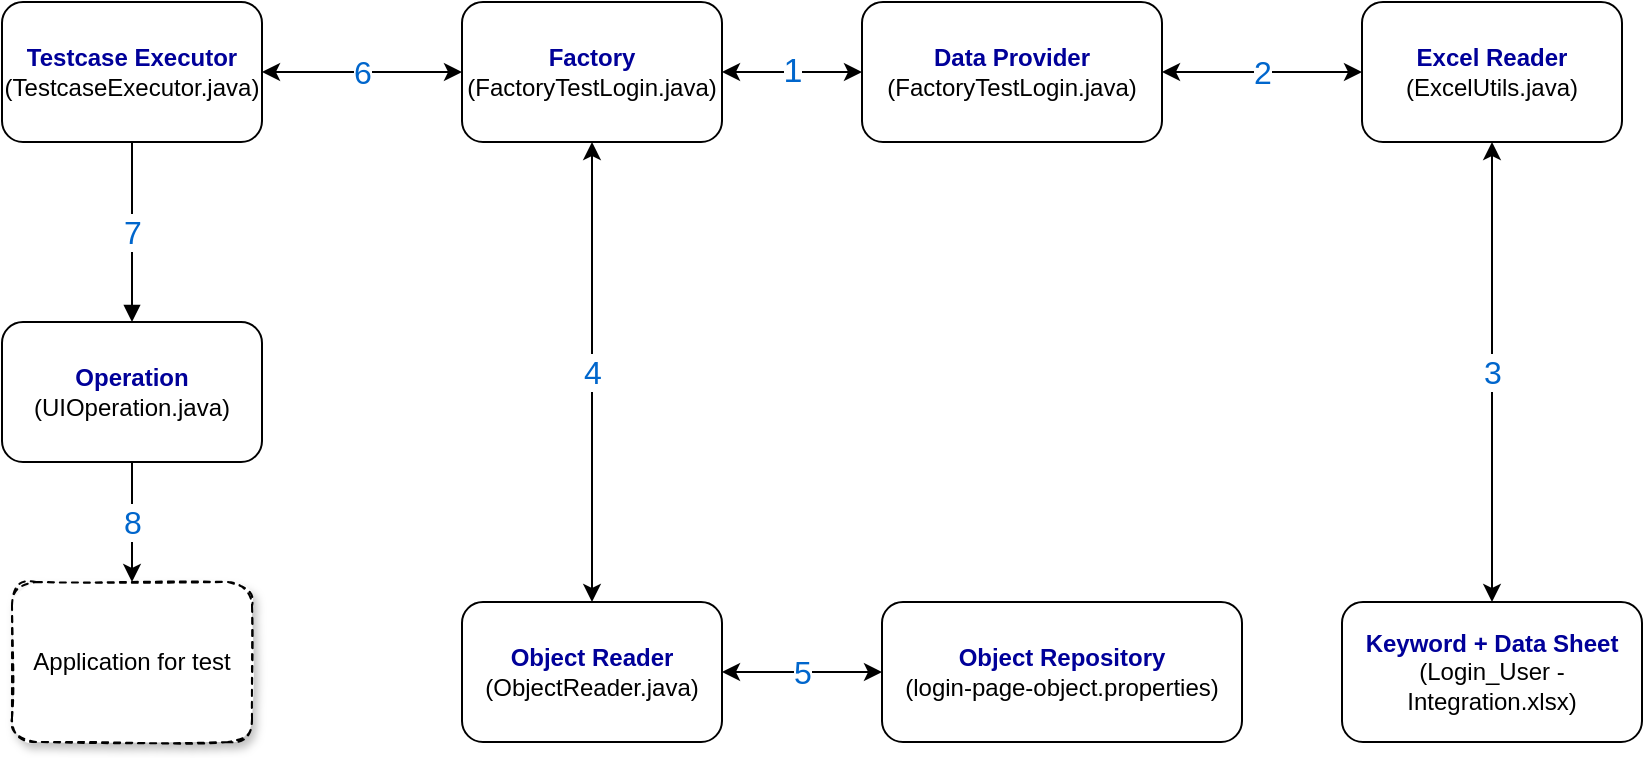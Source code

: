 <mxfile version="14.5.1" type="device"><diagram id="CbIC0Hk3f0csH33IZVF6" name="Page-1"><mxGraphModel dx="1038" dy="607" grid="1" gridSize="10" guides="1" tooltips="1" connect="1" arrows="1" fold="1" page="1" pageScale="1" pageWidth="850" pageHeight="1100" math="0" shadow="0"><root><mxCell id="0"/><mxCell id="1" parent="0"/><mxCell id="0s5jMOxjTZHCwOxm6zj8-1" value="&lt;font color=&quot;#000099&quot;&gt;&lt;b&gt;Testcase Executor&lt;/b&gt;&lt;/font&gt;&lt;br&gt;(TestcaseExecutor.java)" style="rounded=1;whiteSpace=wrap;html=1;" parent="1" vertex="1"><mxGeometry x="20" y="170" width="130" height="70" as="geometry"/></mxCell><mxCell id="0s5jMOxjTZHCwOxm6zj8-2" value="&lt;b style=&quot;color: rgb(0 , 0 , 153)&quot;&gt;Data Provider&lt;/b&gt;&lt;br&gt;(FactoryTestLogin.java)" style="rounded=1;whiteSpace=wrap;html=1;" parent="1" vertex="1"><mxGeometry x="450" y="170" width="150" height="70" as="geometry"/></mxCell><mxCell id="0s5jMOxjTZHCwOxm6zj8-3" value="&lt;b style=&quot;color: rgb(0 , 0 , 153)&quot;&gt;Excel Reader&lt;/b&gt;&lt;br&gt;(ExcelUtils.java)" style="rounded=1;whiteSpace=wrap;html=1;" parent="1" vertex="1"><mxGeometry x="700" y="170" width="130" height="70" as="geometry"/></mxCell><mxCell id="0s5jMOxjTZHCwOxm6zj8-4" value="&lt;b style=&quot;color: rgb(0 , 0 , 153)&quot;&gt;Keyword + Data Sheet&lt;/b&gt;&lt;br&gt;(Login_User - Integration.xlsx)" style="rounded=1;whiteSpace=wrap;html=1;" parent="1" vertex="1"><mxGeometry x="690" y="470" width="150" height="70" as="geometry"/></mxCell><mxCell id="0s5jMOxjTZHCwOxm6zj8-5" value="&lt;b style=&quot;color: rgb(0 , 0 , 153)&quot;&gt;Factory&lt;/b&gt;&lt;br&gt;(FactoryTestLogin.java)" style="rounded=1;whiteSpace=wrap;html=1;" parent="1" vertex="1"><mxGeometry x="250" y="170" width="130" height="70" as="geometry"/></mxCell><mxCell id="0s5jMOxjTZHCwOxm6zj8-8" value="8" style="edgeStyle=orthogonalEdgeStyle;rounded=0;orthogonalLoop=1;jettySize=auto;html=1;exitX=0.5;exitY=1;exitDx=0;exitDy=0;fontSize=16;fontColor=#0066CC;" parent="1" source="0s5jMOxjTZHCwOxm6zj8-6" target="0s5jMOxjTZHCwOxm6zj8-7" edge="1"><mxGeometry relative="1" as="geometry"/></mxCell><mxCell id="0s5jMOxjTZHCwOxm6zj8-6" value="&lt;font color=&quot;#000099&quot; style=&quot;font-weight: bold&quot;&gt;Operation&lt;/font&gt;&lt;br&gt;(UIOperation.java)" style="rounded=1;whiteSpace=wrap;html=1;" parent="1" vertex="1"><mxGeometry x="20" y="330" width="130" height="70" as="geometry"/></mxCell><mxCell id="0s5jMOxjTZHCwOxm6zj8-7" value="Application for test" style="shape=ext;rounded=1;html=1;whiteSpace=wrap;dashed=1;shadow=1;sketch=1;glass=0;" parent="1" vertex="1"><mxGeometry x="25" y="460" width="120" height="80" as="geometry"/></mxCell><mxCell id="0s5jMOxjTZHCwOxm6zj8-9" value="7" style="endArrow=block;endFill=1;endSize=6;html=1;exitX=0.5;exitY=1;exitDx=0;exitDy=0;entryX=0.5;entryY=0;entryDx=0;entryDy=0;fontSize=16;fontColor=#0066CC;" parent="1" source="0s5jMOxjTZHCwOxm6zj8-1" target="0s5jMOxjTZHCwOxm6zj8-6" edge="1"><mxGeometry width="100" relative="1" as="geometry"><mxPoint x="300" y="390" as="sourcePoint"/><mxPoint x="400" y="390" as="targetPoint"/></mxGeometry></mxCell><mxCell id="0s5jMOxjTZHCwOxm6zj8-10" value="6" style="endArrow=classic;startArrow=classic;html=1;exitX=1;exitY=0.5;exitDx=0;exitDy=0;entryX=0;entryY=0.5;entryDx=0;entryDy=0;fontSize=16;fontColor=#0066CC;" parent="1" source="0s5jMOxjTZHCwOxm6zj8-1" target="0s5jMOxjTZHCwOxm6zj8-5" edge="1"><mxGeometry width="50" height="50" relative="1" as="geometry"><mxPoint x="390" y="410" as="sourcePoint"/><mxPoint x="440" y="360" as="targetPoint"/></mxGeometry></mxCell><mxCell id="0s5jMOxjTZHCwOxm6zj8-11" value="1" style="endArrow=classic;startArrow=classic;html=1;exitX=1;exitY=0.5;exitDx=0;exitDy=0;entryX=0;entryY=0.5;entryDx=0;entryDy=0;fontColor=#0066CC;fontSize=17;" parent="1" source="0s5jMOxjTZHCwOxm6zj8-5" target="0s5jMOxjTZHCwOxm6zj8-2" edge="1"><mxGeometry width="50" height="50" relative="1" as="geometry"><mxPoint x="410" y="370" as="sourcePoint"/><mxPoint x="460" y="320" as="targetPoint"/></mxGeometry></mxCell><mxCell id="0s5jMOxjTZHCwOxm6zj8-12" value="2" style="endArrow=classic;startArrow=classic;html=1;exitX=1;exitY=0.5;exitDx=0;exitDy=0;entryX=0;entryY=0.5;entryDx=0;entryDy=0;fontSize=16;fontColor=#0066CC;" parent="1" source="0s5jMOxjTZHCwOxm6zj8-2" target="0s5jMOxjTZHCwOxm6zj8-3" edge="1"><mxGeometry width="50" height="50" relative="1" as="geometry"><mxPoint x="570" y="390" as="sourcePoint"/><mxPoint x="620" y="340" as="targetPoint"/></mxGeometry></mxCell><mxCell id="0s5jMOxjTZHCwOxm6zj8-15" value="3" style="endArrow=classic;startArrow=classic;html=1;fontSize=16;fontColor=#0066CC;" parent="1" source="0s5jMOxjTZHCwOxm6zj8-3" target="0s5jMOxjTZHCwOxm6zj8-4" edge="1"><mxGeometry width="50" height="50" relative="1" as="geometry"><mxPoint x="730" y="320" as="sourcePoint"/><mxPoint x="780" y="270" as="targetPoint"/></mxGeometry></mxCell><mxCell id="0s5jMOxjTZHCwOxm6zj8-16" value="&lt;b style=&quot;color: rgb(0 , 0 , 153)&quot;&gt;Object Reader&lt;/b&gt;&lt;br&gt;(ObjectReader.java)" style="rounded=1;whiteSpace=wrap;html=1;" parent="1" vertex="1"><mxGeometry x="250" y="470" width="130" height="70" as="geometry"/></mxCell><mxCell id="0s5jMOxjTZHCwOxm6zj8-17" value="&lt;b style=&quot;color: rgb(0 , 0 , 153)&quot;&gt;Object Repository&lt;/b&gt;&lt;br&gt;(login-page-object.properties)" style="rounded=1;whiteSpace=wrap;html=1;" parent="1" vertex="1"><mxGeometry x="460" y="470" width="180" height="70" as="geometry"/></mxCell><mxCell id="0s5jMOxjTZHCwOxm6zj8-18" value="4" style="endArrow=classic;startArrow=classic;html=1;entryX=0.5;entryY=1;entryDx=0;entryDy=0;exitX=0.5;exitY=0;exitDx=0;exitDy=0;fontSize=16;fontColor=#0066CC;" parent="1" source="0s5jMOxjTZHCwOxm6zj8-16" target="0s5jMOxjTZHCwOxm6zj8-5" edge="1"><mxGeometry width="50" height="50" relative="1" as="geometry"><mxPoint x="270" y="440" as="sourcePoint"/><mxPoint x="320" y="390" as="targetPoint"/></mxGeometry></mxCell><mxCell id="0s5jMOxjTZHCwOxm6zj8-19" value="5" style="endArrow=classic;startArrow=classic;html=1;exitX=1;exitY=0.5;exitDx=0;exitDy=0;entryX=0;entryY=0.5;entryDx=0;entryDy=0;fontColor=#0066CC;fontSize=16;" parent="1" source="0s5jMOxjTZHCwOxm6zj8-16" target="0s5jMOxjTZHCwOxm6zj8-17" edge="1"><mxGeometry width="50" height="50" relative="1" as="geometry"><mxPoint x="580" y="540" as="sourcePoint"/><mxPoint x="630" y="490" as="targetPoint"/></mxGeometry></mxCell></root></mxGraphModel></diagram></mxfile>